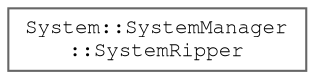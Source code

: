digraph "Graphical Class Hierarchy"
{
 // LATEX_PDF_SIZE
  bgcolor="transparent";
  edge [fontname=FreeMono,fontsize=10,labelfontname=FreeMono,labelfontsize=10];
  node [fontname=FreeMono,fontsize=10,shape=box,height=0.2,width=0.4];
  rankdir="LR";
  Node0 [label="System::SystemManager\l::SystemRipper",height=0.2,width=0.4,color="grey40", fillcolor="white", style="filled",URL="$class_system_1_1_system_manager.html#struct_system_1_1_system_manager_1_1_system_ripper",tooltip=" "];
}
